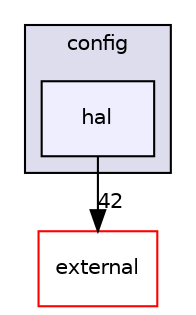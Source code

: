 digraph "/home/developer/mtrain-firmware/BSP/config/hal" {
  compound=true
  node [ fontsize="10", fontname="Helvetica"];
  edge [ labelfontsize="10", labelfontname="Helvetica"];
  subgraph clusterdir_2d1729a287dc608c9a490cc7e0110d19 {
    graph [ bgcolor="#ddddee", pencolor="black", label="config" fontname="Helvetica", fontsize="10", URL="dir_2d1729a287dc608c9a490cc7e0110d19.html"]
  dir_fb89435db4e469025c17daf54f1009ff [shape=box, label="hal", style="filled", fillcolor="#eeeeff", pencolor="black", URL="dir_fb89435db4e469025c17daf54f1009ff.html"];
  }
  dir_397d9aeee4af8edecac90968d93b57df [shape=box label="external" fillcolor="white" style="filled" color="red" URL="dir_397d9aeee4af8edecac90968d93b57df.html"];
  dir_fb89435db4e469025c17daf54f1009ff->dir_397d9aeee4af8edecac90968d93b57df [headlabel="42", labeldistance=1.5 headhref="dir_000011_000015.html"];
}

